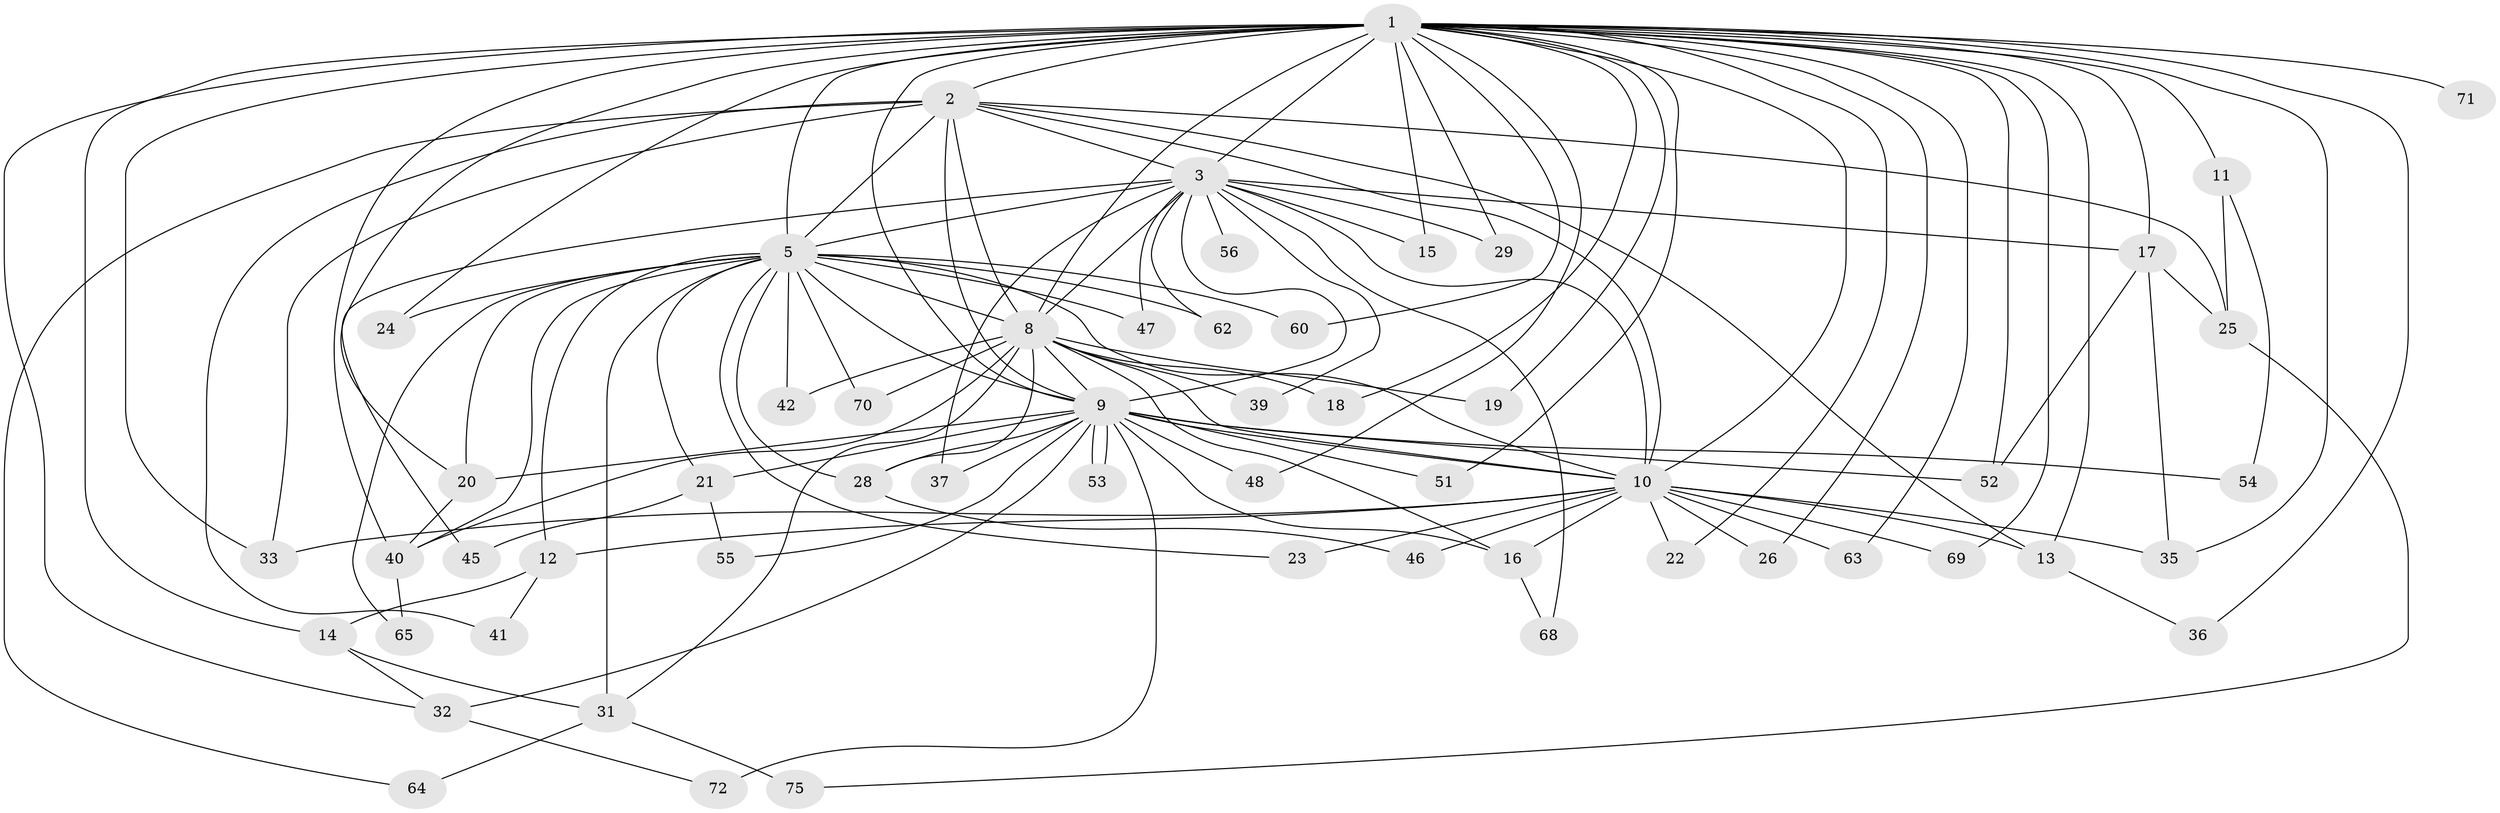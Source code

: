 // original degree distribution, {25: 0.013157894736842105, 14: 0.02631578947368421, 12: 0.013157894736842105, 18: 0.013157894736842105, 20: 0.02631578947368421, 19: 0.02631578947368421, 24: 0.013157894736842105, 4: 0.13157894736842105, 2: 0.6052631578947368, 3: 0.09210526315789473, 5: 0.02631578947368421, 6: 0.013157894736842105}
// Generated by graph-tools (version 1.1) at 2025/11/02/27/25 16:11:00]
// undirected, 56 vertices, 128 edges
graph export_dot {
graph [start="1"]
  node [color=gray90,style=filled];
  1 [super="+6"];
  2 [super="+34"];
  3 [super="+4"];
  5 [super="+7"];
  8 [super="+74"];
  9 [super="+43"];
  10 [super="+30"];
  11;
  12;
  13 [super="+67"];
  14 [super="+66"];
  15;
  16 [super="+49"];
  17;
  18;
  19;
  20 [super="+76"];
  21;
  22;
  23;
  24 [super="+58"];
  25 [super="+27"];
  26;
  28 [super="+38"];
  29;
  31 [super="+59"];
  32 [super="+50"];
  33 [super="+57"];
  35 [super="+44"];
  36;
  37;
  39;
  40 [super="+73"];
  41;
  42;
  45;
  46;
  47;
  48;
  51;
  52 [super="+61"];
  53;
  54;
  55;
  56;
  60;
  62;
  63;
  64;
  65;
  68;
  69;
  70;
  71;
  72;
  75;
  1 -- 2 [weight=2];
  1 -- 3 [weight=4];
  1 -- 5 [weight=4];
  1 -- 8 [weight=2];
  1 -- 9 [weight=3];
  1 -- 10 [weight=2];
  1 -- 11 [weight=2];
  1 -- 14;
  1 -- 15;
  1 -- 17;
  1 -- 18;
  1 -- 22;
  1 -- 26;
  1 -- 29;
  1 -- 32;
  1 -- 33;
  1 -- 36;
  1 -- 48;
  1 -- 60;
  1 -- 63;
  1 -- 69;
  1 -- 71;
  1 -- 13;
  1 -- 19;
  1 -- 20;
  1 -- 24;
  1 -- 51;
  1 -- 52;
  1 -- 35;
  1 -- 40;
  2 -- 3 [weight=2];
  2 -- 5 [weight=2];
  2 -- 8 [weight=2];
  2 -- 9;
  2 -- 10;
  2 -- 13;
  2 -- 25;
  2 -- 64;
  2 -- 33;
  2 -- 41;
  3 -- 5 [weight=4];
  3 -- 8 [weight=2];
  3 -- 9 [weight=2];
  3 -- 10 [weight=3];
  3 -- 17;
  3 -- 56 [weight=2];
  3 -- 68;
  3 -- 15;
  3 -- 29;
  3 -- 37;
  3 -- 39;
  3 -- 45;
  3 -- 47;
  3 -- 62;
  5 -- 8 [weight=2];
  5 -- 9 [weight=2];
  5 -- 10 [weight=2];
  5 -- 12;
  5 -- 23;
  5 -- 31 [weight=2];
  5 -- 42;
  5 -- 47;
  5 -- 60;
  5 -- 62;
  5 -- 65;
  5 -- 70;
  5 -- 40;
  5 -- 20;
  5 -- 21;
  5 -- 24 [weight=2];
  5 -- 28;
  8 -- 9;
  8 -- 10;
  8 -- 16;
  8 -- 18;
  8 -- 19;
  8 -- 28;
  8 -- 31;
  8 -- 39;
  8 -- 42;
  8 -- 70;
  8 -- 40;
  9 -- 10;
  9 -- 16;
  9 -- 21;
  9 -- 32;
  9 -- 37;
  9 -- 48;
  9 -- 51;
  9 -- 53;
  9 -- 53;
  9 -- 54;
  9 -- 55;
  9 -- 72;
  9 -- 28;
  9 -- 20;
  9 -- 52;
  10 -- 12;
  10 -- 22;
  10 -- 23;
  10 -- 26;
  10 -- 33;
  10 -- 63;
  10 -- 69;
  10 -- 16;
  10 -- 35;
  10 -- 46;
  10 -- 13;
  11 -- 54;
  11 -- 25;
  12 -- 14;
  12 -- 41;
  13 -- 36;
  14 -- 31;
  14 -- 32;
  16 -- 68;
  17 -- 25;
  17 -- 35;
  17 -- 52;
  20 -- 40;
  21 -- 45;
  21 -- 55;
  25 -- 75;
  28 -- 46;
  31 -- 64;
  31 -- 75;
  32 -- 72;
  40 -- 65;
}
